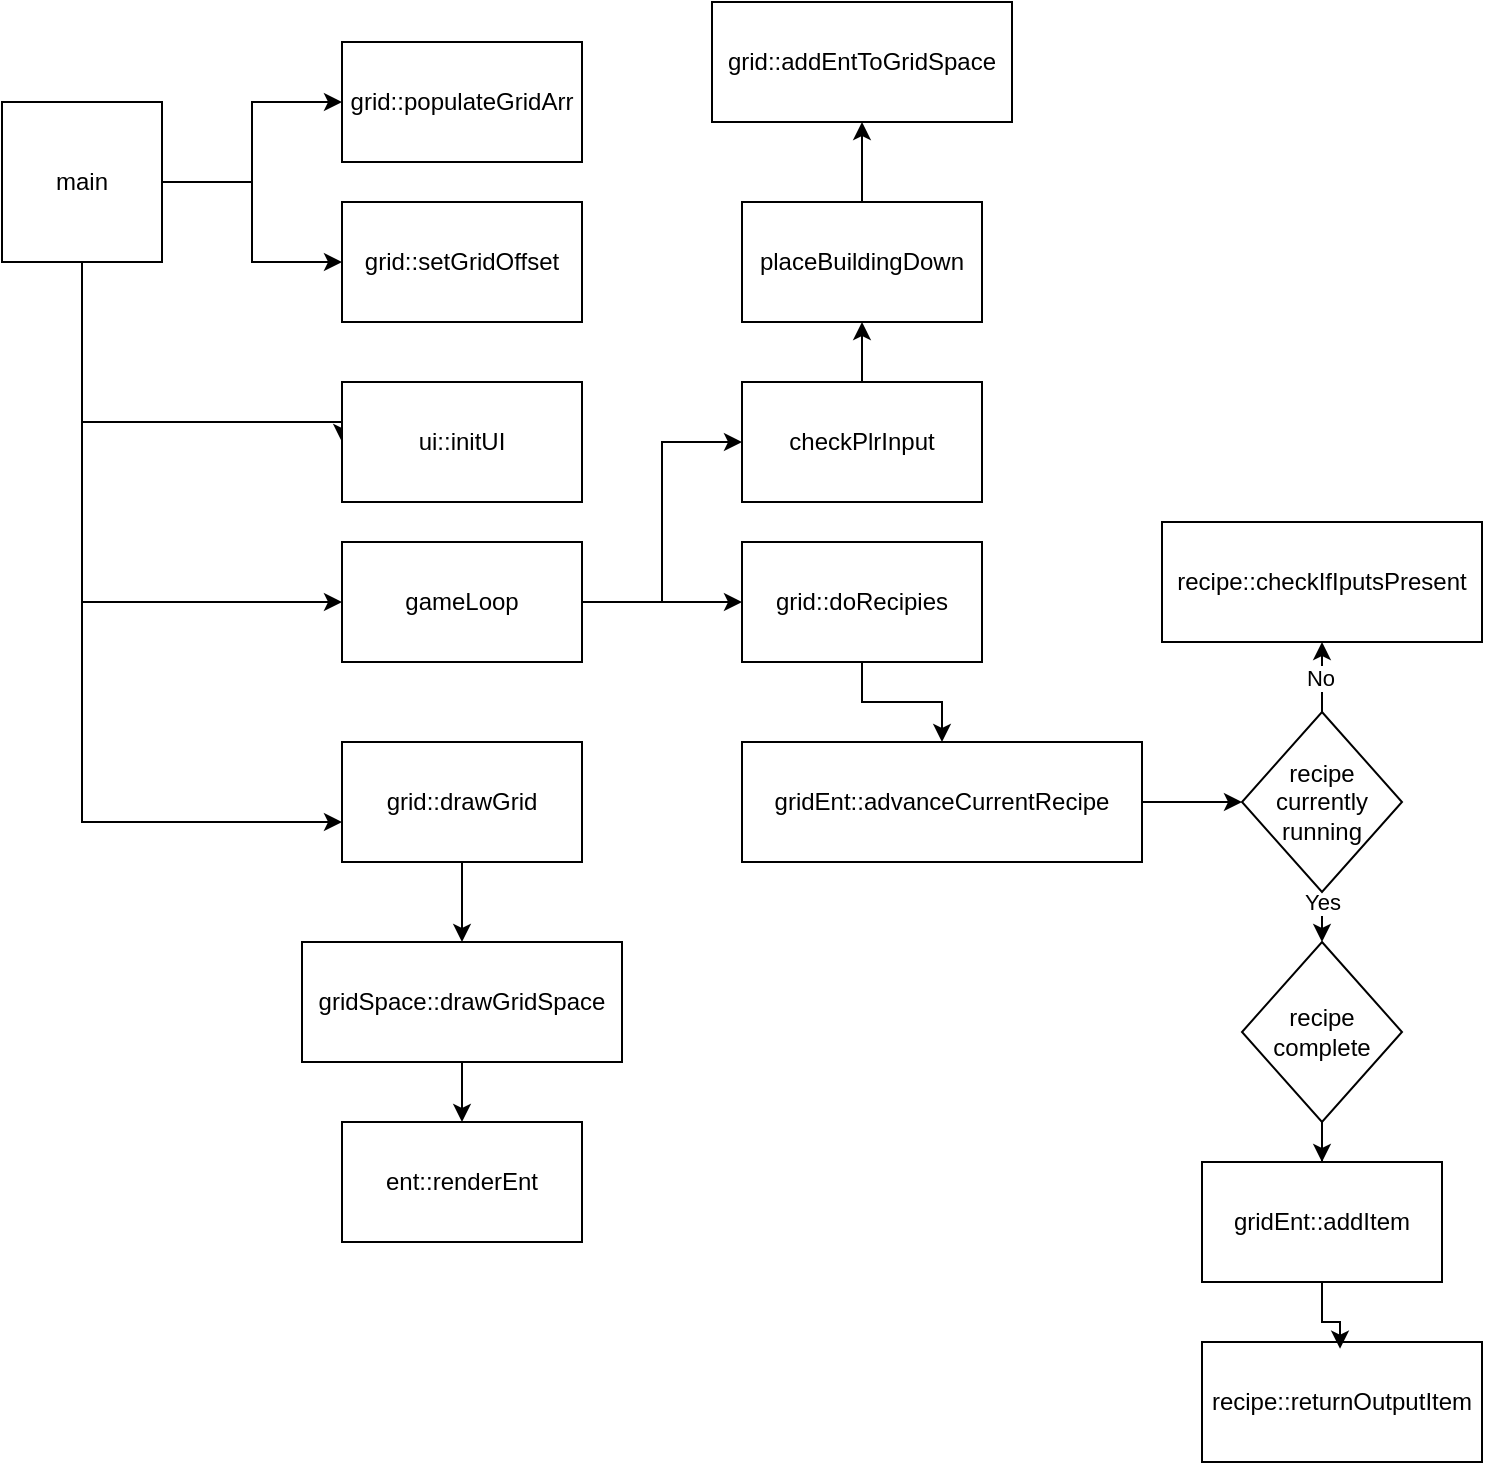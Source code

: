 <mxfile version="24.8.8">
  <diagram name="Page-1" id="71JKjrLyVViWWQ_PjsFr">
    <mxGraphModel dx="1687" dy="920" grid="1" gridSize="10" guides="1" tooltips="1" connect="1" arrows="1" fold="1" page="1" pageScale="1" pageWidth="827" pageHeight="1169" math="0" shadow="0">
      <root>
        <mxCell id="0" />
        <mxCell id="1" parent="0" />
        <mxCell id="nzNgzzk2PfuI0494MfuY-5" style="edgeStyle=orthogonalEdgeStyle;rounded=0;orthogonalLoop=1;jettySize=auto;html=1;" edge="1" parent="1" source="nzNgzzk2PfuI0494MfuY-1" target="nzNgzzk2PfuI0494MfuY-4">
          <mxGeometry relative="1" as="geometry" />
        </mxCell>
        <mxCell id="nzNgzzk2PfuI0494MfuY-7" style="edgeStyle=orthogonalEdgeStyle;rounded=0;orthogonalLoop=1;jettySize=auto;html=1;" edge="1" parent="1" source="nzNgzzk2PfuI0494MfuY-1" target="nzNgzzk2PfuI0494MfuY-8">
          <mxGeometry relative="1" as="geometry">
            <mxPoint x="240" y="140" as="targetPoint" />
          </mxGeometry>
        </mxCell>
        <mxCell id="nzNgzzk2PfuI0494MfuY-14" style="edgeStyle=orthogonalEdgeStyle;rounded=0;orthogonalLoop=1;jettySize=auto;html=1;entryX=0;entryY=0.5;entryDx=0;entryDy=0;" edge="1" parent="1" source="nzNgzzk2PfuI0494MfuY-1" target="nzNgzzk2PfuI0494MfuY-15">
          <mxGeometry relative="1" as="geometry">
            <mxPoint x="110" y="220" as="targetPoint" />
            <Array as="points">
              <mxPoint x="110" y="220" />
            </Array>
          </mxGeometry>
        </mxCell>
        <mxCell id="nzNgzzk2PfuI0494MfuY-16" style="edgeStyle=orthogonalEdgeStyle;rounded=0;orthogonalLoop=1;jettySize=auto;html=1;" edge="1" parent="1" source="nzNgzzk2PfuI0494MfuY-1" target="nzNgzzk2PfuI0494MfuY-17">
          <mxGeometry relative="1" as="geometry">
            <mxPoint x="110" y="320" as="targetPoint" />
            <Array as="points">
              <mxPoint x="110" y="310" />
            </Array>
          </mxGeometry>
        </mxCell>
        <mxCell id="nzNgzzk2PfuI0494MfuY-1" value="main" style="whiteSpace=wrap;html=1;aspect=fixed;" vertex="1" parent="1">
          <mxGeometry x="70" y="60" width="80" height="80" as="geometry" />
        </mxCell>
        <mxCell id="nzNgzzk2PfuI0494MfuY-4" value="grid::populateGridArr" style="rounded=0;whiteSpace=wrap;html=1;" vertex="1" parent="1">
          <mxGeometry x="240" y="30" width="120" height="60" as="geometry" />
        </mxCell>
        <mxCell id="nzNgzzk2PfuI0494MfuY-8" value="&lt;div&gt;grid::setGridOffset&lt;/div&gt;" style="rounded=0;whiteSpace=wrap;html=1;" vertex="1" parent="1">
          <mxGeometry x="240" y="110" width="120" height="60" as="geometry" />
        </mxCell>
        <mxCell id="nzNgzzk2PfuI0494MfuY-15" value="&lt;div&gt;ui::initUI&lt;/div&gt;" style="rounded=0;whiteSpace=wrap;html=1;" vertex="1" parent="1">
          <mxGeometry x="240" y="200" width="120" height="60" as="geometry" />
        </mxCell>
        <mxCell id="nzNgzzk2PfuI0494MfuY-19" value="" style="edgeStyle=orthogonalEdgeStyle;rounded=0;orthogonalLoop=1;jettySize=auto;html=1;" edge="1" parent="1" source="nzNgzzk2PfuI0494MfuY-17" target="nzNgzzk2PfuI0494MfuY-18">
          <mxGeometry relative="1" as="geometry">
            <Array as="points">
              <mxPoint x="400" y="310" />
              <mxPoint x="400" y="230" />
            </Array>
          </mxGeometry>
        </mxCell>
        <mxCell id="nzNgzzk2PfuI0494MfuY-20" style="edgeStyle=orthogonalEdgeStyle;rounded=0;orthogonalLoop=1;jettySize=auto;html=1;" edge="1" parent="1" source="nzNgzzk2PfuI0494MfuY-17">
          <mxGeometry relative="1" as="geometry">
            <mxPoint x="440" y="310" as="targetPoint" />
          </mxGeometry>
        </mxCell>
        <mxCell id="nzNgzzk2PfuI0494MfuY-17" value="&lt;div&gt;gameLoop&lt;/div&gt;" style="rounded=0;whiteSpace=wrap;html=1;" vertex="1" parent="1">
          <mxGeometry x="240" y="280" width="120" height="60" as="geometry" />
        </mxCell>
        <mxCell id="nzNgzzk2PfuI0494MfuY-48" style="edgeStyle=orthogonalEdgeStyle;rounded=0;orthogonalLoop=1;jettySize=auto;html=1;" edge="1" parent="1" source="nzNgzzk2PfuI0494MfuY-18" target="nzNgzzk2PfuI0494MfuY-49">
          <mxGeometry relative="1" as="geometry">
            <mxPoint x="500" y="160" as="targetPoint" />
          </mxGeometry>
        </mxCell>
        <mxCell id="nzNgzzk2PfuI0494MfuY-18" value="checkPlrInput" style="whiteSpace=wrap;html=1;rounded=0;" vertex="1" parent="1">
          <mxGeometry x="440" y="200" width="120" height="60" as="geometry" />
        </mxCell>
        <mxCell id="nzNgzzk2PfuI0494MfuY-23" value="" style="edgeStyle=orthogonalEdgeStyle;rounded=0;orthogonalLoop=1;jettySize=auto;html=1;" edge="1" parent="1" source="nzNgzzk2PfuI0494MfuY-21" target="nzNgzzk2PfuI0494MfuY-22">
          <mxGeometry relative="1" as="geometry" />
        </mxCell>
        <mxCell id="nzNgzzk2PfuI0494MfuY-21" value="grid::doRecipies" style="rounded=0;whiteSpace=wrap;html=1;" vertex="1" parent="1">
          <mxGeometry x="440" y="280" width="120" height="60" as="geometry" />
        </mxCell>
        <mxCell id="nzNgzzk2PfuI0494MfuY-27" style="edgeStyle=orthogonalEdgeStyle;rounded=0;orthogonalLoop=1;jettySize=auto;html=1;entryX=0;entryY=0.5;entryDx=0;entryDy=0;" edge="1" parent="1" source="nzNgzzk2PfuI0494MfuY-22" target="nzNgzzk2PfuI0494MfuY-26">
          <mxGeometry relative="1" as="geometry" />
        </mxCell>
        <mxCell id="nzNgzzk2PfuI0494MfuY-22" value="gridEnt::advanceCurrentRecipe" style="whiteSpace=wrap;html=1;rounded=0;" vertex="1" parent="1">
          <mxGeometry x="440" y="380" width="200" height="60" as="geometry" />
        </mxCell>
        <mxCell id="nzNgzzk2PfuI0494MfuY-24" value="recipe::checkIfIputsPresent" style="whiteSpace=wrap;html=1;rounded=0;" vertex="1" parent="1">
          <mxGeometry x="650" y="270" width="160" height="60" as="geometry" />
        </mxCell>
        <mxCell id="nzNgzzk2PfuI0494MfuY-28" style="edgeStyle=orthogonalEdgeStyle;rounded=0;orthogonalLoop=1;jettySize=auto;html=1;entryX=0.5;entryY=1;entryDx=0;entryDy=0;" edge="1" parent="1" source="nzNgzzk2PfuI0494MfuY-26" target="nzNgzzk2PfuI0494MfuY-24">
          <mxGeometry relative="1" as="geometry" />
        </mxCell>
        <mxCell id="nzNgzzk2PfuI0494MfuY-29" value="No" style="edgeLabel;html=1;align=center;verticalAlign=middle;resizable=0;points=[];" vertex="1" connectable="0" parent="nzNgzzk2PfuI0494MfuY-28">
          <mxGeometry x="0.2" y="1" relative="1" as="geometry">
            <mxPoint as="offset" />
          </mxGeometry>
        </mxCell>
        <mxCell id="nzNgzzk2PfuI0494MfuY-30" style="edgeStyle=orthogonalEdgeStyle;rounded=0;orthogonalLoop=1;jettySize=auto;html=1;entryX=0.5;entryY=0;entryDx=0;entryDy=0;" edge="1" parent="1" source="nzNgzzk2PfuI0494MfuY-26" target="nzNgzzk2PfuI0494MfuY-32">
          <mxGeometry relative="1" as="geometry">
            <mxPoint x="730" y="490" as="targetPoint" />
          </mxGeometry>
        </mxCell>
        <mxCell id="nzNgzzk2PfuI0494MfuY-31" value="Yes" style="edgeLabel;html=1;align=center;verticalAlign=middle;resizable=0;points=[];" vertex="1" connectable="0" parent="nzNgzzk2PfuI0494MfuY-30">
          <mxGeometry x="-0.387" y="4" relative="1" as="geometry">
            <mxPoint x="-4" y="-12" as="offset" />
          </mxGeometry>
        </mxCell>
        <mxCell id="nzNgzzk2PfuI0494MfuY-26" value="&lt;div&gt;recipe currently&lt;/div&gt;&lt;div&gt;running&lt;br&gt;&lt;/div&gt;" style="rhombus;whiteSpace=wrap;html=1;" vertex="1" parent="1">
          <mxGeometry x="690" y="365" width="80" height="90" as="geometry" />
        </mxCell>
        <mxCell id="nzNgzzk2PfuI0494MfuY-38" style="edgeStyle=orthogonalEdgeStyle;rounded=0;orthogonalLoop=1;jettySize=auto;html=1;" edge="1" parent="1" source="nzNgzzk2PfuI0494MfuY-32" target="nzNgzzk2PfuI0494MfuY-37">
          <mxGeometry relative="1" as="geometry" />
        </mxCell>
        <mxCell id="nzNgzzk2PfuI0494MfuY-32" value="&lt;div&gt;recipe complete&lt;/div&gt;" style="rhombus;whiteSpace=wrap;html=1;" vertex="1" parent="1">
          <mxGeometry x="690" y="480" width="80" height="90" as="geometry" />
        </mxCell>
        <mxCell id="nzNgzzk2PfuI0494MfuY-37" value="gridEnt::addItem" style="rounded=0;whiteSpace=wrap;html=1;" vertex="1" parent="1">
          <mxGeometry x="670" y="590" width="120" height="60" as="geometry" />
        </mxCell>
        <mxCell id="nzNgzzk2PfuI0494MfuY-39" value="recipe::returnOutputItem" style="rounded=0;whiteSpace=wrap;html=1;" vertex="1" parent="1">
          <mxGeometry x="670" y="680" width="140" height="60" as="geometry" />
        </mxCell>
        <mxCell id="nzNgzzk2PfuI0494MfuY-40" style="edgeStyle=orthogonalEdgeStyle;rounded=0;orthogonalLoop=1;jettySize=auto;html=1;entryX=0.493;entryY=0.056;entryDx=0;entryDy=0;entryPerimeter=0;" edge="1" parent="1" source="nzNgzzk2PfuI0494MfuY-37" target="nzNgzzk2PfuI0494MfuY-39">
          <mxGeometry relative="1" as="geometry" />
        </mxCell>
        <mxCell id="nzNgzzk2PfuI0494MfuY-43" value="" style="edgeStyle=orthogonalEdgeStyle;rounded=0;orthogonalLoop=1;jettySize=auto;html=1;" edge="1" parent="1" source="nzNgzzk2PfuI0494MfuY-1" target="nzNgzzk2PfuI0494MfuY-42">
          <mxGeometry relative="1" as="geometry">
            <mxPoint x="110" y="400" as="targetPoint" />
            <mxPoint x="110" y="140" as="sourcePoint" />
            <Array as="points">
              <mxPoint x="110" y="420" />
            </Array>
          </mxGeometry>
        </mxCell>
        <mxCell id="nzNgzzk2PfuI0494MfuY-45" style="edgeStyle=orthogonalEdgeStyle;rounded=0;orthogonalLoop=1;jettySize=auto;html=1;entryX=0.5;entryY=0;entryDx=0;entryDy=0;" edge="1" parent="1" source="nzNgzzk2PfuI0494MfuY-42" target="nzNgzzk2PfuI0494MfuY-44">
          <mxGeometry relative="1" as="geometry" />
        </mxCell>
        <mxCell id="nzNgzzk2PfuI0494MfuY-42" value="grid::drawGrid" style="rounded=0;whiteSpace=wrap;html=1;" vertex="1" parent="1">
          <mxGeometry x="240" y="380" width="120" height="60" as="geometry" />
        </mxCell>
        <mxCell id="nzNgzzk2PfuI0494MfuY-46" style="edgeStyle=orthogonalEdgeStyle;rounded=0;orthogonalLoop=1;jettySize=auto;html=1;" edge="1" parent="1" source="nzNgzzk2PfuI0494MfuY-44" target="nzNgzzk2PfuI0494MfuY-47">
          <mxGeometry relative="1" as="geometry">
            <mxPoint x="300" y="570" as="targetPoint" />
          </mxGeometry>
        </mxCell>
        <mxCell id="nzNgzzk2PfuI0494MfuY-44" value="gridSpace::drawGridSpace" style="rounded=0;whiteSpace=wrap;html=1;" vertex="1" parent="1">
          <mxGeometry x="220" y="480" width="160" height="60" as="geometry" />
        </mxCell>
        <mxCell id="nzNgzzk2PfuI0494MfuY-47" value="ent::renderEnt" style="rounded=0;whiteSpace=wrap;html=1;" vertex="1" parent="1">
          <mxGeometry x="240" y="570" width="120" height="60" as="geometry" />
        </mxCell>
        <mxCell id="nzNgzzk2PfuI0494MfuY-51" value="" style="edgeStyle=orthogonalEdgeStyle;rounded=0;orthogonalLoop=1;jettySize=auto;html=1;" edge="1" parent="1" source="nzNgzzk2PfuI0494MfuY-49" target="nzNgzzk2PfuI0494MfuY-50">
          <mxGeometry relative="1" as="geometry" />
        </mxCell>
        <mxCell id="nzNgzzk2PfuI0494MfuY-49" value="placeBuildingDown" style="rounded=0;whiteSpace=wrap;html=1;" vertex="1" parent="1">
          <mxGeometry x="440" y="110" width="120" height="60" as="geometry" />
        </mxCell>
        <mxCell id="nzNgzzk2PfuI0494MfuY-50" value="grid::addEntToGridSpace" style="whiteSpace=wrap;html=1;rounded=0;" vertex="1" parent="1">
          <mxGeometry x="425" y="10" width="150" height="60" as="geometry" />
        </mxCell>
      </root>
    </mxGraphModel>
  </diagram>
</mxfile>

